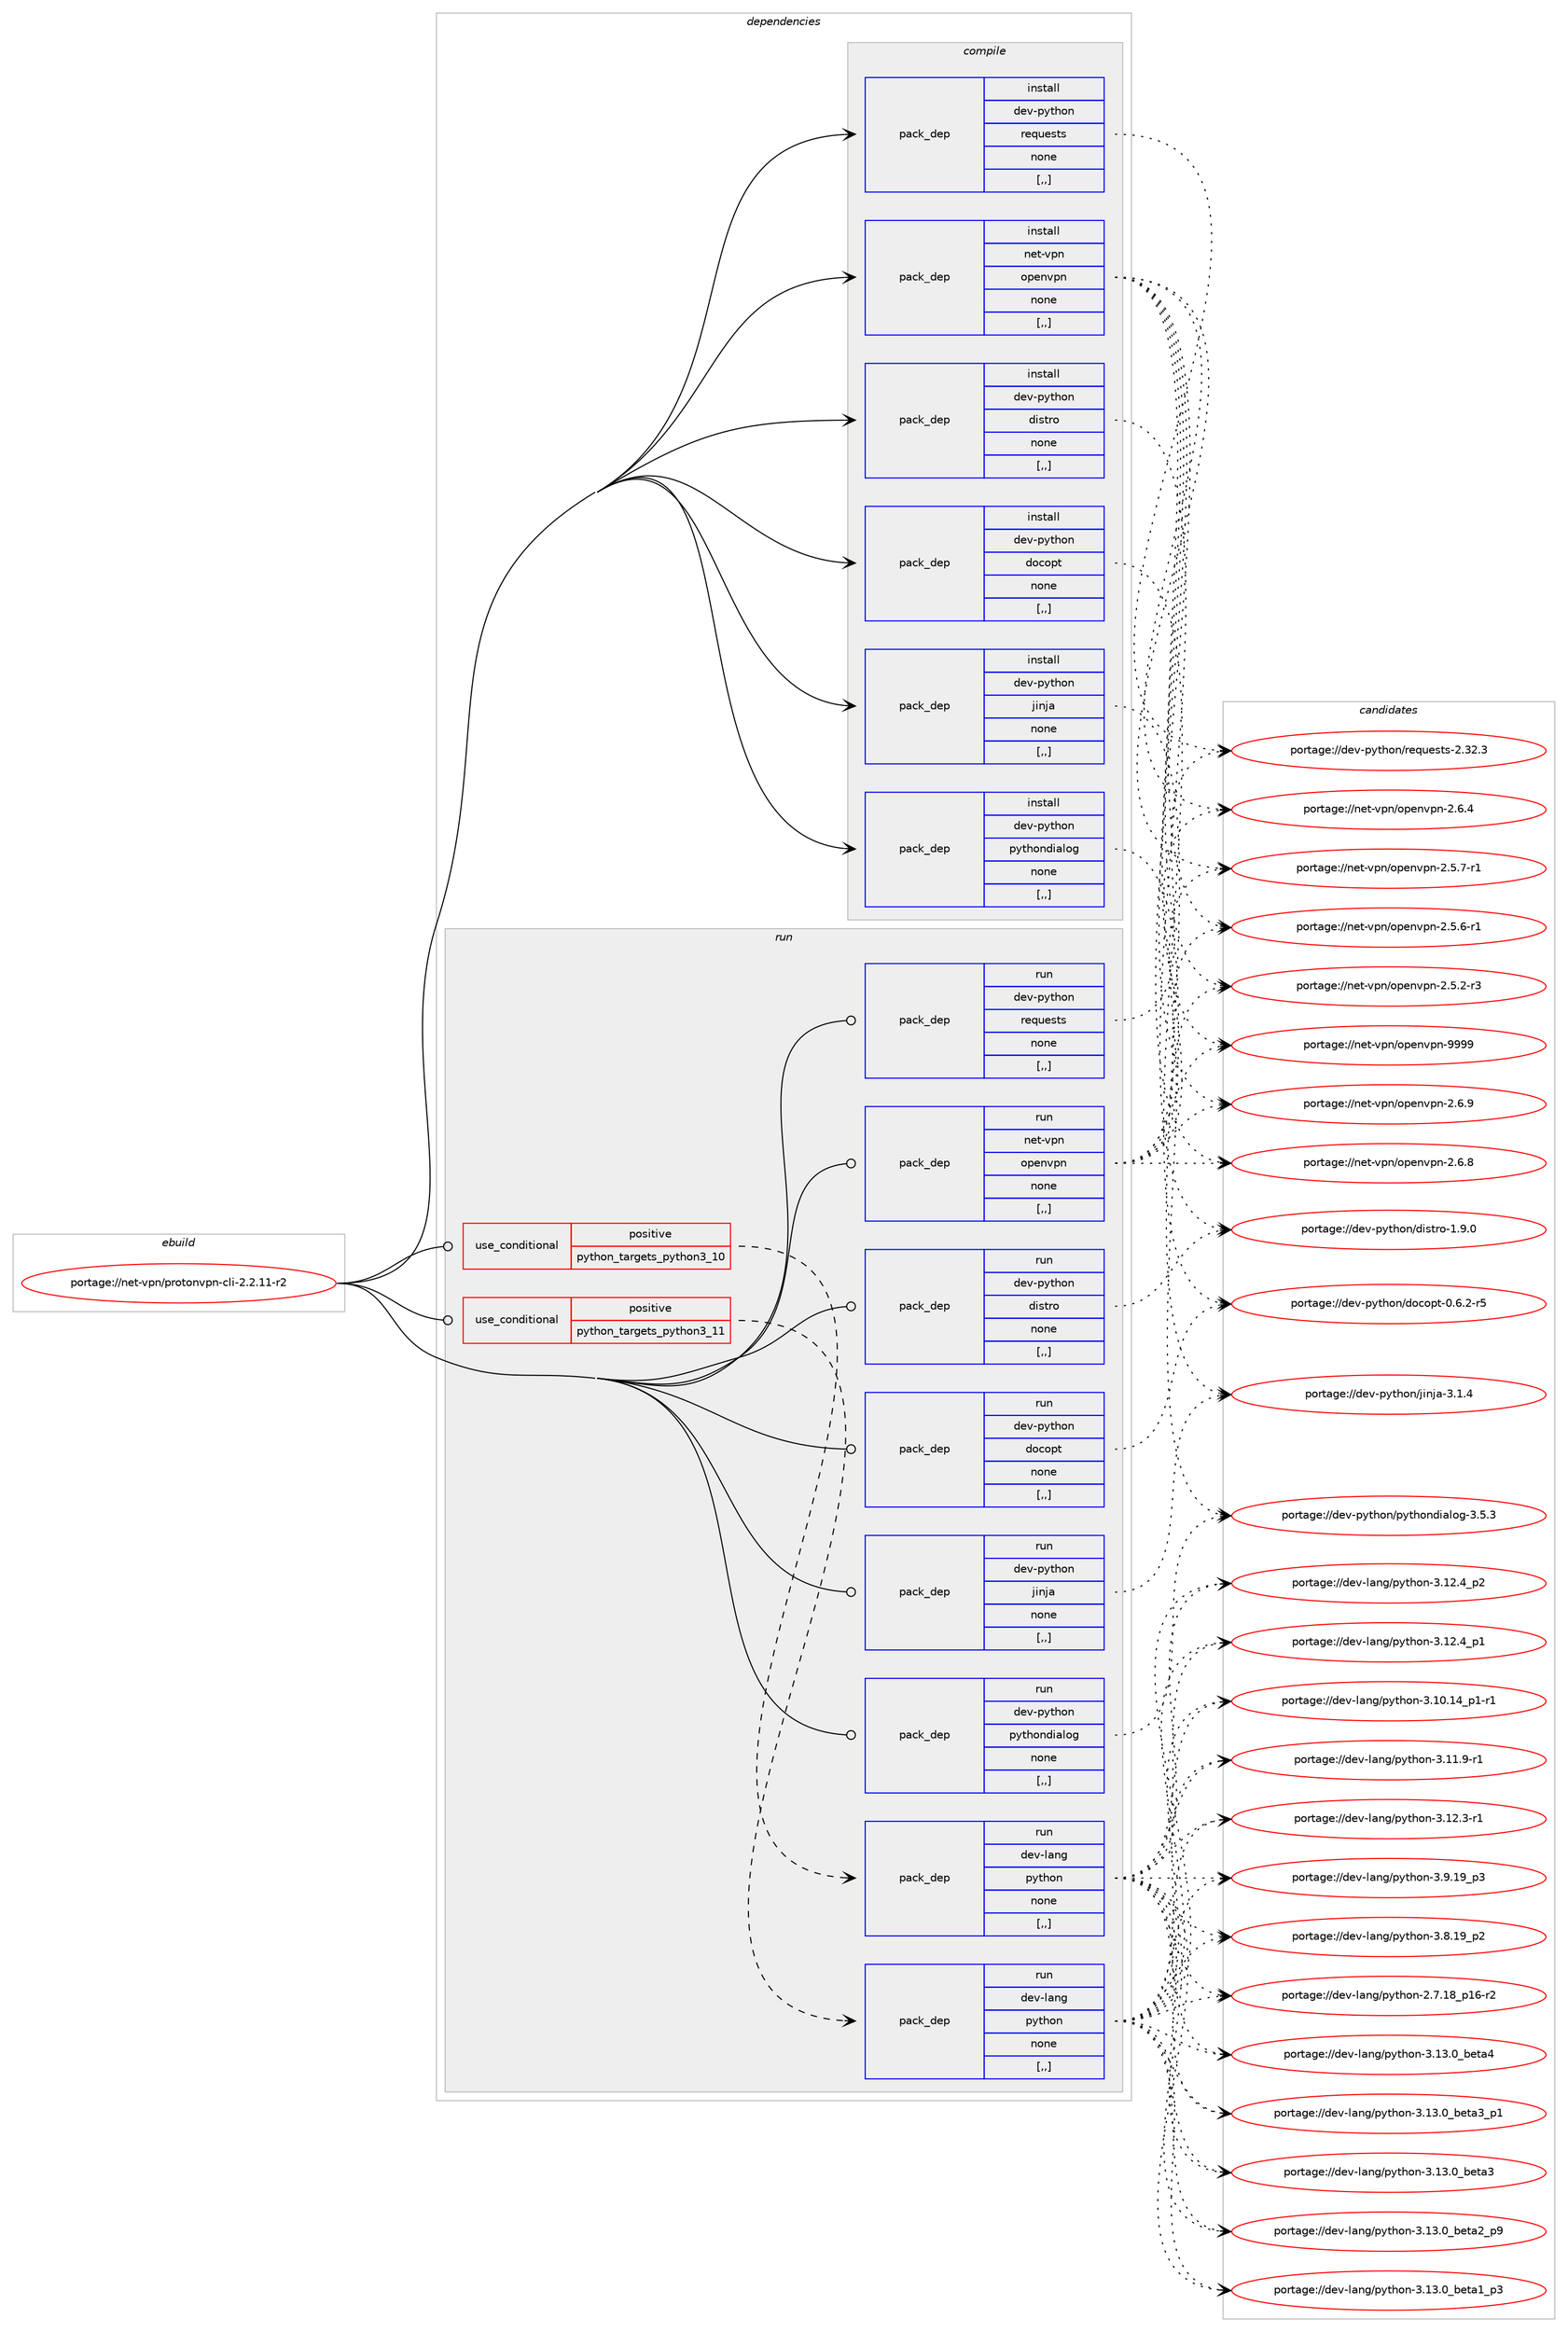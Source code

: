 digraph prolog {

# *************
# Graph options
# *************

newrank=true;
concentrate=true;
compound=true;
graph [rankdir=LR,fontname=Helvetica,fontsize=10,ranksep=1.5];#, ranksep=2.5, nodesep=0.2];
edge  [arrowhead=vee];
node  [fontname=Helvetica,fontsize=10];

# **********
# The ebuild
# **********

subgraph cluster_leftcol {
color=gray;
label=<<i>ebuild</i>>;
id [label="portage://net-vpn/protonvpn-cli-2.2.11-r2", color=red, width=4, href="../net-vpn/protonvpn-cli-2.2.11-r2.svg"];
}

# ****************
# The dependencies
# ****************

subgraph cluster_midcol {
color=gray;
label=<<i>dependencies</i>>;
subgraph cluster_compile {
fillcolor="#eeeeee";
style=filled;
label=<<i>compile</i>>;
subgraph pack281825 {
dependency386900 [label=<<TABLE BORDER="0" CELLBORDER="1" CELLSPACING="0" CELLPADDING="4" WIDTH="220"><TR><TD ROWSPAN="6" CELLPADDING="30">pack_dep</TD></TR><TR><TD WIDTH="110">install</TD></TR><TR><TD>dev-python</TD></TR><TR><TD>distro</TD></TR><TR><TD>none</TD></TR><TR><TD>[,,]</TD></TR></TABLE>>, shape=none, color=blue];
}
id:e -> dependency386900:w [weight=20,style="solid",arrowhead="vee"];
subgraph pack281826 {
dependency386901 [label=<<TABLE BORDER="0" CELLBORDER="1" CELLSPACING="0" CELLPADDING="4" WIDTH="220"><TR><TD ROWSPAN="6" CELLPADDING="30">pack_dep</TD></TR><TR><TD WIDTH="110">install</TD></TR><TR><TD>dev-python</TD></TR><TR><TD>docopt</TD></TR><TR><TD>none</TD></TR><TR><TD>[,,]</TD></TR></TABLE>>, shape=none, color=blue];
}
id:e -> dependency386901:w [weight=20,style="solid",arrowhead="vee"];
subgraph pack281827 {
dependency386902 [label=<<TABLE BORDER="0" CELLBORDER="1" CELLSPACING="0" CELLPADDING="4" WIDTH="220"><TR><TD ROWSPAN="6" CELLPADDING="30">pack_dep</TD></TR><TR><TD WIDTH="110">install</TD></TR><TR><TD>dev-python</TD></TR><TR><TD>jinja</TD></TR><TR><TD>none</TD></TR><TR><TD>[,,]</TD></TR></TABLE>>, shape=none, color=blue];
}
id:e -> dependency386902:w [weight=20,style="solid",arrowhead="vee"];
subgraph pack281828 {
dependency386903 [label=<<TABLE BORDER="0" CELLBORDER="1" CELLSPACING="0" CELLPADDING="4" WIDTH="220"><TR><TD ROWSPAN="6" CELLPADDING="30">pack_dep</TD></TR><TR><TD WIDTH="110">install</TD></TR><TR><TD>dev-python</TD></TR><TR><TD>pythondialog</TD></TR><TR><TD>none</TD></TR><TR><TD>[,,]</TD></TR></TABLE>>, shape=none, color=blue];
}
id:e -> dependency386903:w [weight=20,style="solid",arrowhead="vee"];
subgraph pack281829 {
dependency386904 [label=<<TABLE BORDER="0" CELLBORDER="1" CELLSPACING="0" CELLPADDING="4" WIDTH="220"><TR><TD ROWSPAN="6" CELLPADDING="30">pack_dep</TD></TR><TR><TD WIDTH="110">install</TD></TR><TR><TD>dev-python</TD></TR><TR><TD>requests</TD></TR><TR><TD>none</TD></TR><TR><TD>[,,]</TD></TR></TABLE>>, shape=none, color=blue];
}
id:e -> dependency386904:w [weight=20,style="solid",arrowhead="vee"];
subgraph pack281830 {
dependency386905 [label=<<TABLE BORDER="0" CELLBORDER="1" CELLSPACING="0" CELLPADDING="4" WIDTH="220"><TR><TD ROWSPAN="6" CELLPADDING="30">pack_dep</TD></TR><TR><TD WIDTH="110">install</TD></TR><TR><TD>net-vpn</TD></TR><TR><TD>openvpn</TD></TR><TR><TD>none</TD></TR><TR><TD>[,,]</TD></TR></TABLE>>, shape=none, color=blue];
}
id:e -> dependency386905:w [weight=20,style="solid",arrowhead="vee"];
}
subgraph cluster_compileandrun {
fillcolor="#eeeeee";
style=filled;
label=<<i>compile and run</i>>;
}
subgraph cluster_run {
fillcolor="#eeeeee";
style=filled;
label=<<i>run</i>>;
subgraph cond102301 {
dependency386906 [label=<<TABLE BORDER="0" CELLBORDER="1" CELLSPACING="0" CELLPADDING="4"><TR><TD ROWSPAN="3" CELLPADDING="10">use_conditional</TD></TR><TR><TD>positive</TD></TR><TR><TD>python_targets_python3_10</TD></TR></TABLE>>, shape=none, color=red];
subgraph pack281831 {
dependency386907 [label=<<TABLE BORDER="0" CELLBORDER="1" CELLSPACING="0" CELLPADDING="4" WIDTH="220"><TR><TD ROWSPAN="6" CELLPADDING="30">pack_dep</TD></TR><TR><TD WIDTH="110">run</TD></TR><TR><TD>dev-lang</TD></TR><TR><TD>python</TD></TR><TR><TD>none</TD></TR><TR><TD>[,,]</TD></TR></TABLE>>, shape=none, color=blue];
}
dependency386906:e -> dependency386907:w [weight=20,style="dashed",arrowhead="vee"];
}
id:e -> dependency386906:w [weight=20,style="solid",arrowhead="odot"];
subgraph cond102302 {
dependency386908 [label=<<TABLE BORDER="0" CELLBORDER="1" CELLSPACING="0" CELLPADDING="4"><TR><TD ROWSPAN="3" CELLPADDING="10">use_conditional</TD></TR><TR><TD>positive</TD></TR><TR><TD>python_targets_python3_11</TD></TR></TABLE>>, shape=none, color=red];
subgraph pack281832 {
dependency386909 [label=<<TABLE BORDER="0" CELLBORDER="1" CELLSPACING="0" CELLPADDING="4" WIDTH="220"><TR><TD ROWSPAN="6" CELLPADDING="30">pack_dep</TD></TR><TR><TD WIDTH="110">run</TD></TR><TR><TD>dev-lang</TD></TR><TR><TD>python</TD></TR><TR><TD>none</TD></TR><TR><TD>[,,]</TD></TR></TABLE>>, shape=none, color=blue];
}
dependency386908:e -> dependency386909:w [weight=20,style="dashed",arrowhead="vee"];
}
id:e -> dependency386908:w [weight=20,style="solid",arrowhead="odot"];
subgraph pack281833 {
dependency386910 [label=<<TABLE BORDER="0" CELLBORDER="1" CELLSPACING="0" CELLPADDING="4" WIDTH="220"><TR><TD ROWSPAN="6" CELLPADDING="30">pack_dep</TD></TR><TR><TD WIDTH="110">run</TD></TR><TR><TD>dev-python</TD></TR><TR><TD>distro</TD></TR><TR><TD>none</TD></TR><TR><TD>[,,]</TD></TR></TABLE>>, shape=none, color=blue];
}
id:e -> dependency386910:w [weight=20,style="solid",arrowhead="odot"];
subgraph pack281834 {
dependency386911 [label=<<TABLE BORDER="0" CELLBORDER="1" CELLSPACING="0" CELLPADDING="4" WIDTH="220"><TR><TD ROWSPAN="6" CELLPADDING="30">pack_dep</TD></TR><TR><TD WIDTH="110">run</TD></TR><TR><TD>dev-python</TD></TR><TR><TD>docopt</TD></TR><TR><TD>none</TD></TR><TR><TD>[,,]</TD></TR></TABLE>>, shape=none, color=blue];
}
id:e -> dependency386911:w [weight=20,style="solid",arrowhead="odot"];
subgraph pack281835 {
dependency386912 [label=<<TABLE BORDER="0" CELLBORDER="1" CELLSPACING="0" CELLPADDING="4" WIDTH="220"><TR><TD ROWSPAN="6" CELLPADDING="30">pack_dep</TD></TR><TR><TD WIDTH="110">run</TD></TR><TR><TD>dev-python</TD></TR><TR><TD>jinja</TD></TR><TR><TD>none</TD></TR><TR><TD>[,,]</TD></TR></TABLE>>, shape=none, color=blue];
}
id:e -> dependency386912:w [weight=20,style="solid",arrowhead="odot"];
subgraph pack281836 {
dependency386913 [label=<<TABLE BORDER="0" CELLBORDER="1" CELLSPACING="0" CELLPADDING="4" WIDTH="220"><TR><TD ROWSPAN="6" CELLPADDING="30">pack_dep</TD></TR><TR><TD WIDTH="110">run</TD></TR><TR><TD>dev-python</TD></TR><TR><TD>pythondialog</TD></TR><TR><TD>none</TD></TR><TR><TD>[,,]</TD></TR></TABLE>>, shape=none, color=blue];
}
id:e -> dependency386913:w [weight=20,style="solid",arrowhead="odot"];
subgraph pack281837 {
dependency386914 [label=<<TABLE BORDER="0" CELLBORDER="1" CELLSPACING="0" CELLPADDING="4" WIDTH="220"><TR><TD ROWSPAN="6" CELLPADDING="30">pack_dep</TD></TR><TR><TD WIDTH="110">run</TD></TR><TR><TD>dev-python</TD></TR><TR><TD>requests</TD></TR><TR><TD>none</TD></TR><TR><TD>[,,]</TD></TR></TABLE>>, shape=none, color=blue];
}
id:e -> dependency386914:w [weight=20,style="solid",arrowhead="odot"];
subgraph pack281838 {
dependency386915 [label=<<TABLE BORDER="0" CELLBORDER="1" CELLSPACING="0" CELLPADDING="4" WIDTH="220"><TR><TD ROWSPAN="6" CELLPADDING="30">pack_dep</TD></TR><TR><TD WIDTH="110">run</TD></TR><TR><TD>net-vpn</TD></TR><TR><TD>openvpn</TD></TR><TR><TD>none</TD></TR><TR><TD>[,,]</TD></TR></TABLE>>, shape=none, color=blue];
}
id:e -> dependency386915:w [weight=20,style="solid",arrowhead="odot"];
}
}

# **************
# The candidates
# **************

subgraph cluster_choices {
rank=same;
color=gray;
label=<<i>candidates</i>>;

subgraph choice281825 {
color=black;
nodesep=1;
choice1001011184511212111610411111047100105115116114111454946574648 [label="portage://dev-python/distro-1.9.0", color=red, width=4,href="../dev-python/distro-1.9.0.svg"];
dependency386900:e -> choice1001011184511212111610411111047100105115116114111454946574648:w [style=dotted,weight="100"];
}
subgraph choice281826 {
color=black;
nodesep=1;
choice1001011184511212111610411111047100111991111121164548465446504511453 [label="portage://dev-python/docopt-0.6.2-r5", color=red, width=4,href="../dev-python/docopt-0.6.2-r5.svg"];
dependency386901:e -> choice1001011184511212111610411111047100111991111121164548465446504511453:w [style=dotted,weight="100"];
}
subgraph choice281827 {
color=black;
nodesep=1;
choice100101118451121211161041111104710610511010697455146494652 [label="portage://dev-python/jinja-3.1.4", color=red, width=4,href="../dev-python/jinja-3.1.4.svg"];
dependency386902:e -> choice100101118451121211161041111104710610511010697455146494652:w [style=dotted,weight="100"];
}
subgraph choice281828 {
color=black;
nodesep=1;
choice100101118451121211161041111104711212111610411111010010597108111103455146534651 [label="portage://dev-python/pythondialog-3.5.3", color=red, width=4,href="../dev-python/pythondialog-3.5.3.svg"];
dependency386903:e -> choice100101118451121211161041111104711212111610411111010010597108111103455146534651:w [style=dotted,weight="100"];
}
subgraph choice281829 {
color=black;
nodesep=1;
choice100101118451121211161041111104711410111311710111511611545504651504651 [label="portage://dev-python/requests-2.32.3", color=red, width=4,href="../dev-python/requests-2.32.3.svg"];
dependency386904:e -> choice100101118451121211161041111104711410111311710111511611545504651504651:w [style=dotted,weight="100"];
}
subgraph choice281830 {
color=black;
nodesep=1;
choice11010111645118112110471111121011101181121104557575757 [label="portage://net-vpn/openvpn-9999", color=red, width=4,href="../net-vpn/openvpn-9999.svg"];
choice1101011164511811211047111112101110118112110455046544657 [label="portage://net-vpn/openvpn-2.6.9", color=red, width=4,href="../net-vpn/openvpn-2.6.9.svg"];
choice1101011164511811211047111112101110118112110455046544656 [label="portage://net-vpn/openvpn-2.6.8", color=red, width=4,href="../net-vpn/openvpn-2.6.8.svg"];
choice1101011164511811211047111112101110118112110455046544652 [label="portage://net-vpn/openvpn-2.6.4", color=red, width=4,href="../net-vpn/openvpn-2.6.4.svg"];
choice11010111645118112110471111121011101181121104550465346554511449 [label="portage://net-vpn/openvpn-2.5.7-r1", color=red, width=4,href="../net-vpn/openvpn-2.5.7-r1.svg"];
choice11010111645118112110471111121011101181121104550465346544511449 [label="portage://net-vpn/openvpn-2.5.6-r1", color=red, width=4,href="../net-vpn/openvpn-2.5.6-r1.svg"];
choice11010111645118112110471111121011101181121104550465346504511451 [label="portage://net-vpn/openvpn-2.5.2-r3", color=red, width=4,href="../net-vpn/openvpn-2.5.2-r3.svg"];
dependency386905:e -> choice11010111645118112110471111121011101181121104557575757:w [style=dotted,weight="100"];
dependency386905:e -> choice1101011164511811211047111112101110118112110455046544657:w [style=dotted,weight="100"];
dependency386905:e -> choice1101011164511811211047111112101110118112110455046544656:w [style=dotted,weight="100"];
dependency386905:e -> choice1101011164511811211047111112101110118112110455046544652:w [style=dotted,weight="100"];
dependency386905:e -> choice11010111645118112110471111121011101181121104550465346554511449:w [style=dotted,weight="100"];
dependency386905:e -> choice11010111645118112110471111121011101181121104550465346544511449:w [style=dotted,weight="100"];
dependency386905:e -> choice11010111645118112110471111121011101181121104550465346504511451:w [style=dotted,weight="100"];
}
subgraph choice281831 {
color=black;
nodesep=1;
choice1001011184510897110103471121211161041111104551464951464895981011169752 [label="portage://dev-lang/python-3.13.0_beta4", color=red, width=4,href="../dev-lang/python-3.13.0_beta4.svg"];
choice10010111845108971101034711212111610411111045514649514648959810111697519511249 [label="portage://dev-lang/python-3.13.0_beta3_p1", color=red, width=4,href="../dev-lang/python-3.13.0_beta3_p1.svg"];
choice1001011184510897110103471121211161041111104551464951464895981011169751 [label="portage://dev-lang/python-3.13.0_beta3", color=red, width=4,href="../dev-lang/python-3.13.0_beta3.svg"];
choice10010111845108971101034711212111610411111045514649514648959810111697509511257 [label="portage://dev-lang/python-3.13.0_beta2_p9", color=red, width=4,href="../dev-lang/python-3.13.0_beta2_p9.svg"];
choice10010111845108971101034711212111610411111045514649514648959810111697499511251 [label="portage://dev-lang/python-3.13.0_beta1_p3", color=red, width=4,href="../dev-lang/python-3.13.0_beta1_p3.svg"];
choice100101118451089711010347112121116104111110455146495046529511250 [label="portage://dev-lang/python-3.12.4_p2", color=red, width=4,href="../dev-lang/python-3.12.4_p2.svg"];
choice100101118451089711010347112121116104111110455146495046529511249 [label="portage://dev-lang/python-3.12.4_p1", color=red, width=4,href="../dev-lang/python-3.12.4_p1.svg"];
choice100101118451089711010347112121116104111110455146495046514511449 [label="portage://dev-lang/python-3.12.3-r1", color=red, width=4,href="../dev-lang/python-3.12.3-r1.svg"];
choice100101118451089711010347112121116104111110455146494946574511449 [label="portage://dev-lang/python-3.11.9-r1", color=red, width=4,href="../dev-lang/python-3.11.9-r1.svg"];
choice100101118451089711010347112121116104111110455146494846495295112494511449 [label="portage://dev-lang/python-3.10.14_p1-r1", color=red, width=4,href="../dev-lang/python-3.10.14_p1-r1.svg"];
choice100101118451089711010347112121116104111110455146574649579511251 [label="portage://dev-lang/python-3.9.19_p3", color=red, width=4,href="../dev-lang/python-3.9.19_p3.svg"];
choice100101118451089711010347112121116104111110455146564649579511250 [label="portage://dev-lang/python-3.8.19_p2", color=red, width=4,href="../dev-lang/python-3.8.19_p2.svg"];
choice100101118451089711010347112121116104111110455046554649569511249544511450 [label="portage://dev-lang/python-2.7.18_p16-r2", color=red, width=4,href="../dev-lang/python-2.7.18_p16-r2.svg"];
dependency386907:e -> choice1001011184510897110103471121211161041111104551464951464895981011169752:w [style=dotted,weight="100"];
dependency386907:e -> choice10010111845108971101034711212111610411111045514649514648959810111697519511249:w [style=dotted,weight="100"];
dependency386907:e -> choice1001011184510897110103471121211161041111104551464951464895981011169751:w [style=dotted,weight="100"];
dependency386907:e -> choice10010111845108971101034711212111610411111045514649514648959810111697509511257:w [style=dotted,weight="100"];
dependency386907:e -> choice10010111845108971101034711212111610411111045514649514648959810111697499511251:w [style=dotted,weight="100"];
dependency386907:e -> choice100101118451089711010347112121116104111110455146495046529511250:w [style=dotted,weight="100"];
dependency386907:e -> choice100101118451089711010347112121116104111110455146495046529511249:w [style=dotted,weight="100"];
dependency386907:e -> choice100101118451089711010347112121116104111110455146495046514511449:w [style=dotted,weight="100"];
dependency386907:e -> choice100101118451089711010347112121116104111110455146494946574511449:w [style=dotted,weight="100"];
dependency386907:e -> choice100101118451089711010347112121116104111110455146494846495295112494511449:w [style=dotted,weight="100"];
dependency386907:e -> choice100101118451089711010347112121116104111110455146574649579511251:w [style=dotted,weight="100"];
dependency386907:e -> choice100101118451089711010347112121116104111110455146564649579511250:w [style=dotted,weight="100"];
dependency386907:e -> choice100101118451089711010347112121116104111110455046554649569511249544511450:w [style=dotted,weight="100"];
}
subgraph choice281832 {
color=black;
nodesep=1;
choice1001011184510897110103471121211161041111104551464951464895981011169752 [label="portage://dev-lang/python-3.13.0_beta4", color=red, width=4,href="../dev-lang/python-3.13.0_beta4.svg"];
choice10010111845108971101034711212111610411111045514649514648959810111697519511249 [label="portage://dev-lang/python-3.13.0_beta3_p1", color=red, width=4,href="../dev-lang/python-3.13.0_beta3_p1.svg"];
choice1001011184510897110103471121211161041111104551464951464895981011169751 [label="portage://dev-lang/python-3.13.0_beta3", color=red, width=4,href="../dev-lang/python-3.13.0_beta3.svg"];
choice10010111845108971101034711212111610411111045514649514648959810111697509511257 [label="portage://dev-lang/python-3.13.0_beta2_p9", color=red, width=4,href="../dev-lang/python-3.13.0_beta2_p9.svg"];
choice10010111845108971101034711212111610411111045514649514648959810111697499511251 [label="portage://dev-lang/python-3.13.0_beta1_p3", color=red, width=4,href="../dev-lang/python-3.13.0_beta1_p3.svg"];
choice100101118451089711010347112121116104111110455146495046529511250 [label="portage://dev-lang/python-3.12.4_p2", color=red, width=4,href="../dev-lang/python-3.12.4_p2.svg"];
choice100101118451089711010347112121116104111110455146495046529511249 [label="portage://dev-lang/python-3.12.4_p1", color=red, width=4,href="../dev-lang/python-3.12.4_p1.svg"];
choice100101118451089711010347112121116104111110455146495046514511449 [label="portage://dev-lang/python-3.12.3-r1", color=red, width=4,href="../dev-lang/python-3.12.3-r1.svg"];
choice100101118451089711010347112121116104111110455146494946574511449 [label="portage://dev-lang/python-3.11.9-r1", color=red, width=4,href="../dev-lang/python-3.11.9-r1.svg"];
choice100101118451089711010347112121116104111110455146494846495295112494511449 [label="portage://dev-lang/python-3.10.14_p1-r1", color=red, width=4,href="../dev-lang/python-3.10.14_p1-r1.svg"];
choice100101118451089711010347112121116104111110455146574649579511251 [label="portage://dev-lang/python-3.9.19_p3", color=red, width=4,href="../dev-lang/python-3.9.19_p3.svg"];
choice100101118451089711010347112121116104111110455146564649579511250 [label="portage://dev-lang/python-3.8.19_p2", color=red, width=4,href="../dev-lang/python-3.8.19_p2.svg"];
choice100101118451089711010347112121116104111110455046554649569511249544511450 [label="portage://dev-lang/python-2.7.18_p16-r2", color=red, width=4,href="../dev-lang/python-2.7.18_p16-r2.svg"];
dependency386909:e -> choice1001011184510897110103471121211161041111104551464951464895981011169752:w [style=dotted,weight="100"];
dependency386909:e -> choice10010111845108971101034711212111610411111045514649514648959810111697519511249:w [style=dotted,weight="100"];
dependency386909:e -> choice1001011184510897110103471121211161041111104551464951464895981011169751:w [style=dotted,weight="100"];
dependency386909:e -> choice10010111845108971101034711212111610411111045514649514648959810111697509511257:w [style=dotted,weight="100"];
dependency386909:e -> choice10010111845108971101034711212111610411111045514649514648959810111697499511251:w [style=dotted,weight="100"];
dependency386909:e -> choice100101118451089711010347112121116104111110455146495046529511250:w [style=dotted,weight="100"];
dependency386909:e -> choice100101118451089711010347112121116104111110455146495046529511249:w [style=dotted,weight="100"];
dependency386909:e -> choice100101118451089711010347112121116104111110455146495046514511449:w [style=dotted,weight="100"];
dependency386909:e -> choice100101118451089711010347112121116104111110455146494946574511449:w [style=dotted,weight="100"];
dependency386909:e -> choice100101118451089711010347112121116104111110455146494846495295112494511449:w [style=dotted,weight="100"];
dependency386909:e -> choice100101118451089711010347112121116104111110455146574649579511251:w [style=dotted,weight="100"];
dependency386909:e -> choice100101118451089711010347112121116104111110455146564649579511250:w [style=dotted,weight="100"];
dependency386909:e -> choice100101118451089711010347112121116104111110455046554649569511249544511450:w [style=dotted,weight="100"];
}
subgraph choice281833 {
color=black;
nodesep=1;
choice1001011184511212111610411111047100105115116114111454946574648 [label="portage://dev-python/distro-1.9.0", color=red, width=4,href="../dev-python/distro-1.9.0.svg"];
dependency386910:e -> choice1001011184511212111610411111047100105115116114111454946574648:w [style=dotted,weight="100"];
}
subgraph choice281834 {
color=black;
nodesep=1;
choice1001011184511212111610411111047100111991111121164548465446504511453 [label="portage://dev-python/docopt-0.6.2-r5", color=red, width=4,href="../dev-python/docopt-0.6.2-r5.svg"];
dependency386911:e -> choice1001011184511212111610411111047100111991111121164548465446504511453:w [style=dotted,weight="100"];
}
subgraph choice281835 {
color=black;
nodesep=1;
choice100101118451121211161041111104710610511010697455146494652 [label="portage://dev-python/jinja-3.1.4", color=red, width=4,href="../dev-python/jinja-3.1.4.svg"];
dependency386912:e -> choice100101118451121211161041111104710610511010697455146494652:w [style=dotted,weight="100"];
}
subgraph choice281836 {
color=black;
nodesep=1;
choice100101118451121211161041111104711212111610411111010010597108111103455146534651 [label="portage://dev-python/pythondialog-3.5.3", color=red, width=4,href="../dev-python/pythondialog-3.5.3.svg"];
dependency386913:e -> choice100101118451121211161041111104711212111610411111010010597108111103455146534651:w [style=dotted,weight="100"];
}
subgraph choice281837 {
color=black;
nodesep=1;
choice100101118451121211161041111104711410111311710111511611545504651504651 [label="portage://dev-python/requests-2.32.3", color=red, width=4,href="../dev-python/requests-2.32.3.svg"];
dependency386914:e -> choice100101118451121211161041111104711410111311710111511611545504651504651:w [style=dotted,weight="100"];
}
subgraph choice281838 {
color=black;
nodesep=1;
choice11010111645118112110471111121011101181121104557575757 [label="portage://net-vpn/openvpn-9999", color=red, width=4,href="../net-vpn/openvpn-9999.svg"];
choice1101011164511811211047111112101110118112110455046544657 [label="portage://net-vpn/openvpn-2.6.9", color=red, width=4,href="../net-vpn/openvpn-2.6.9.svg"];
choice1101011164511811211047111112101110118112110455046544656 [label="portage://net-vpn/openvpn-2.6.8", color=red, width=4,href="../net-vpn/openvpn-2.6.8.svg"];
choice1101011164511811211047111112101110118112110455046544652 [label="portage://net-vpn/openvpn-2.6.4", color=red, width=4,href="../net-vpn/openvpn-2.6.4.svg"];
choice11010111645118112110471111121011101181121104550465346554511449 [label="portage://net-vpn/openvpn-2.5.7-r1", color=red, width=4,href="../net-vpn/openvpn-2.5.7-r1.svg"];
choice11010111645118112110471111121011101181121104550465346544511449 [label="portage://net-vpn/openvpn-2.5.6-r1", color=red, width=4,href="../net-vpn/openvpn-2.5.6-r1.svg"];
choice11010111645118112110471111121011101181121104550465346504511451 [label="portage://net-vpn/openvpn-2.5.2-r3", color=red, width=4,href="../net-vpn/openvpn-2.5.2-r3.svg"];
dependency386915:e -> choice11010111645118112110471111121011101181121104557575757:w [style=dotted,weight="100"];
dependency386915:e -> choice1101011164511811211047111112101110118112110455046544657:w [style=dotted,weight="100"];
dependency386915:e -> choice1101011164511811211047111112101110118112110455046544656:w [style=dotted,weight="100"];
dependency386915:e -> choice1101011164511811211047111112101110118112110455046544652:w [style=dotted,weight="100"];
dependency386915:e -> choice11010111645118112110471111121011101181121104550465346554511449:w [style=dotted,weight="100"];
dependency386915:e -> choice11010111645118112110471111121011101181121104550465346544511449:w [style=dotted,weight="100"];
dependency386915:e -> choice11010111645118112110471111121011101181121104550465346504511451:w [style=dotted,weight="100"];
}
}

}
